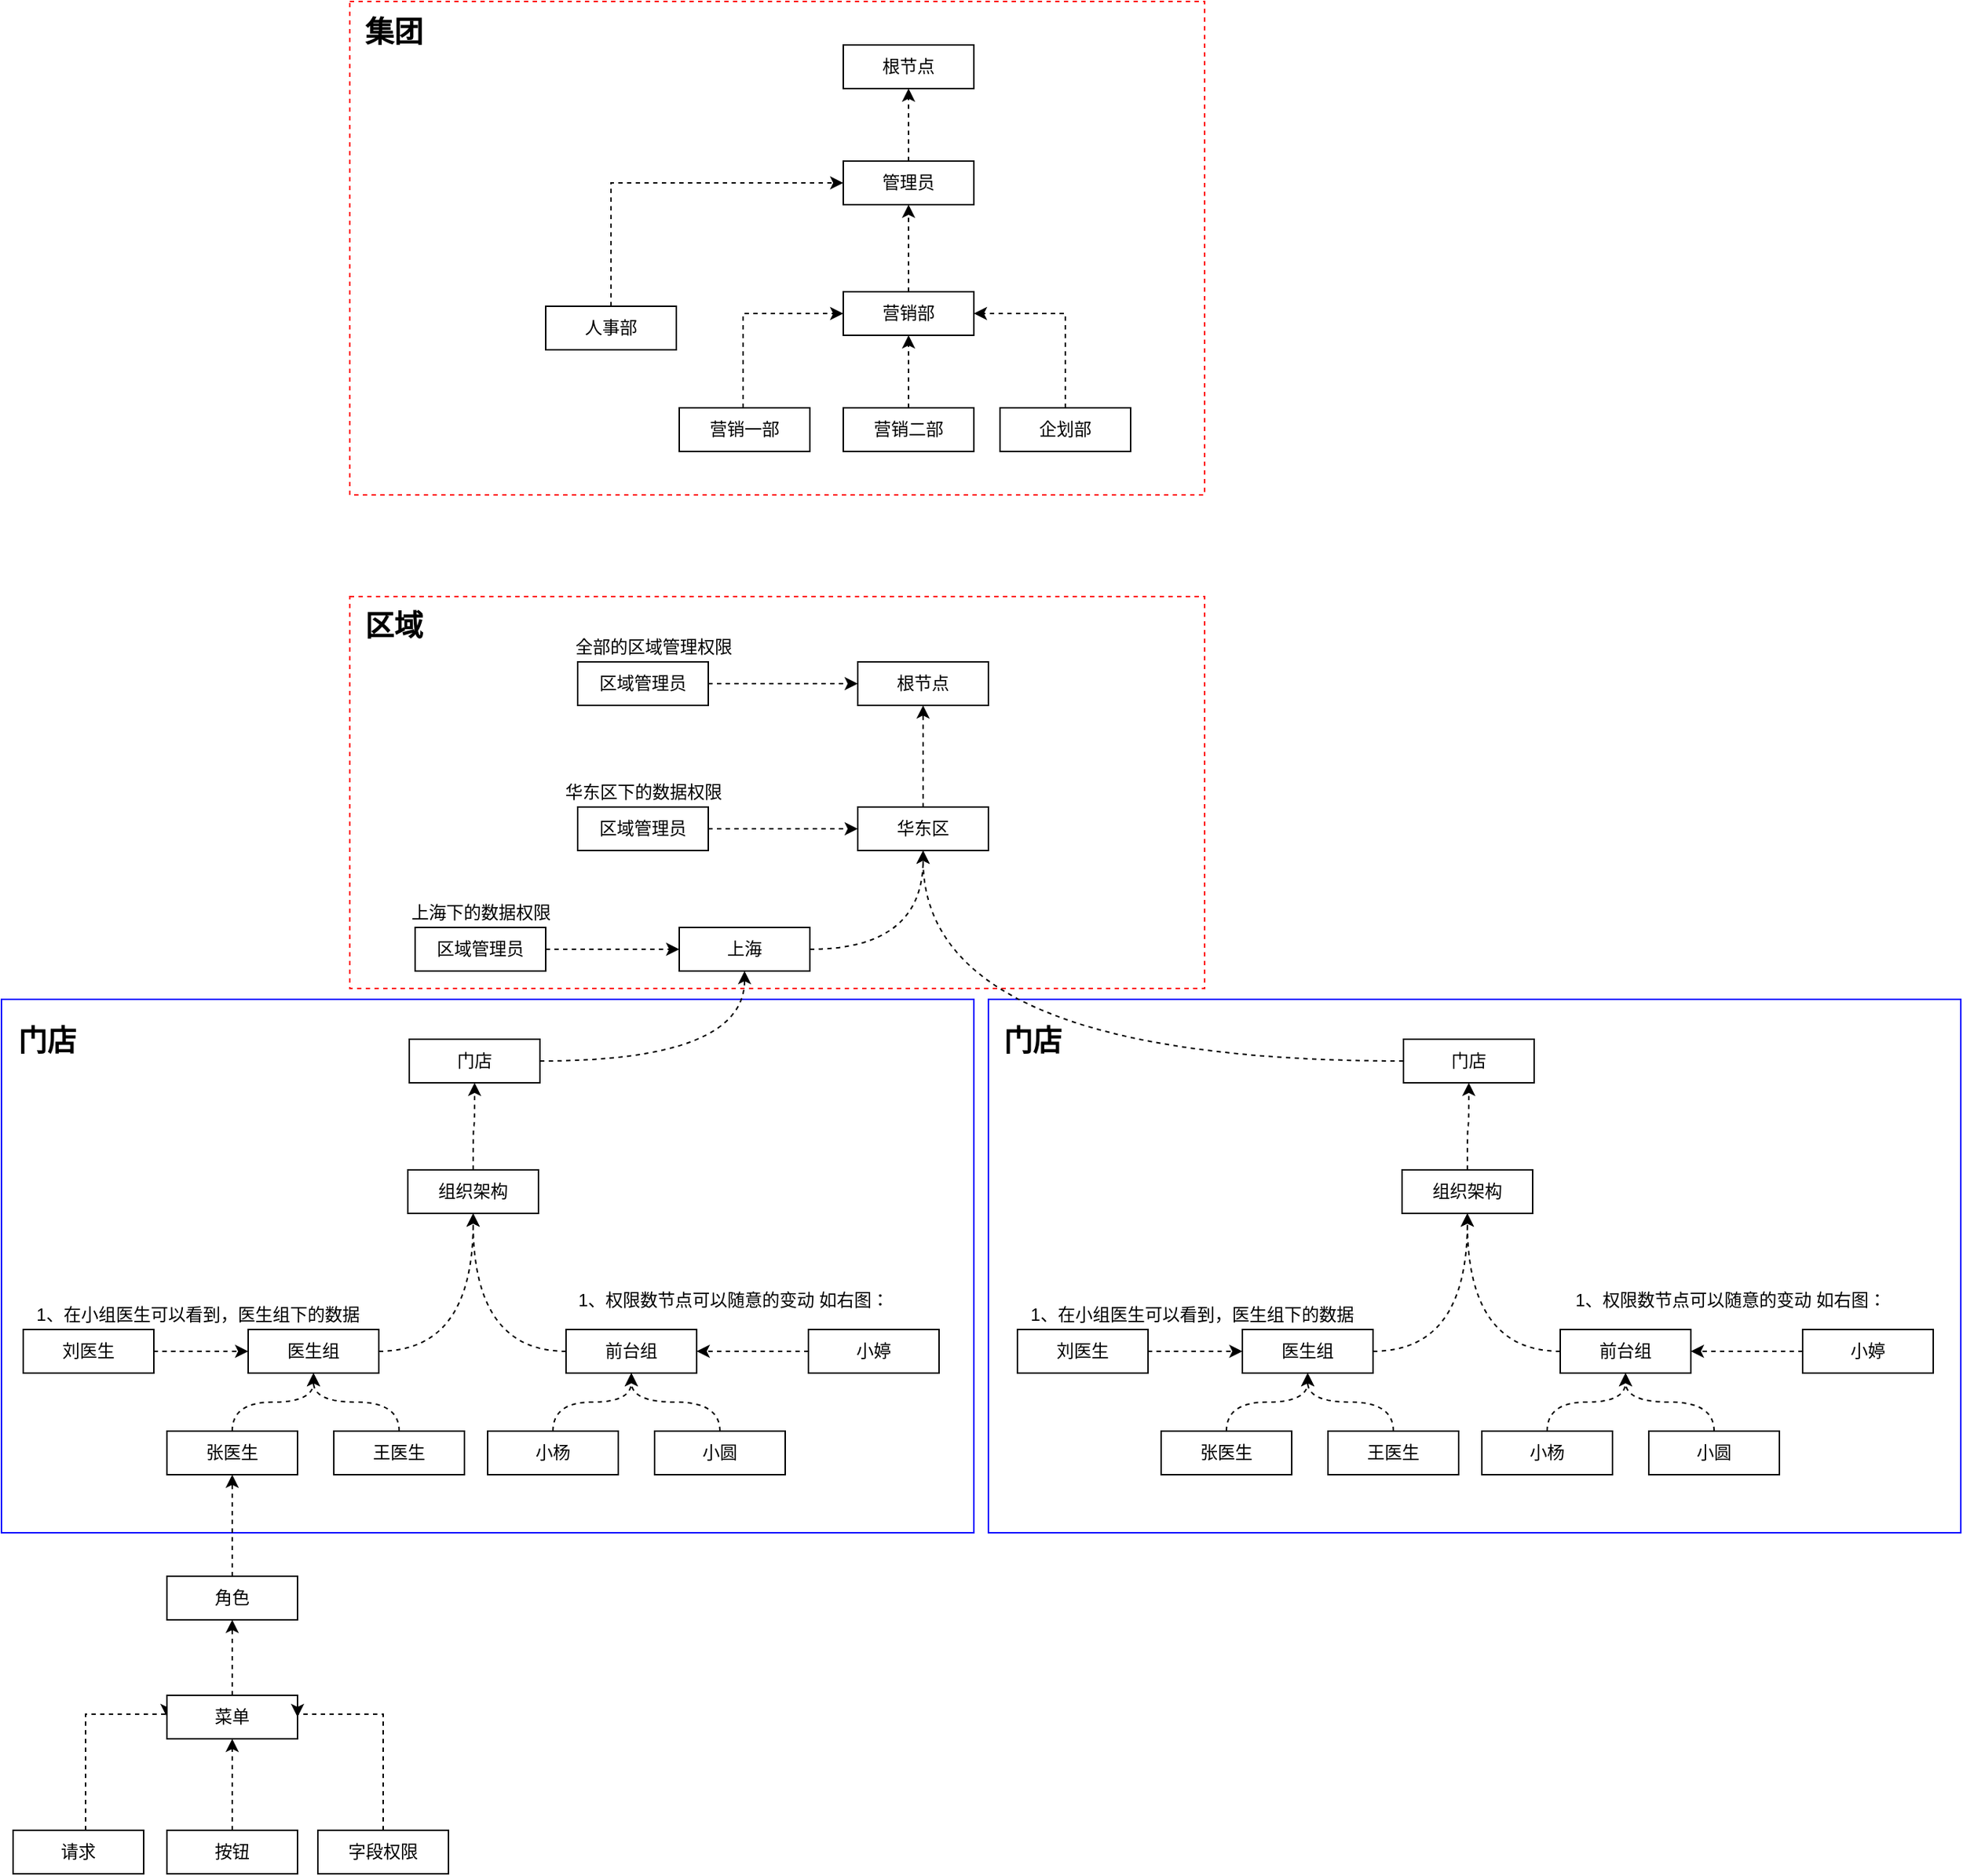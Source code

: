 <mxfile version="14.7.3" type="github">
  <diagram id="DutGnjLJBerShhZG-TlV" name="第 1 页">
    <mxGraphModel dx="1954" dy="-1567" grid="1" gridSize="10" guides="1" tooltips="1" connect="1" arrows="1" fold="1" page="1" pageScale="1" pageWidth="827" pageHeight="1169" math="0" shadow="0">
      <root>
        <mxCell id="0" />
        <mxCell id="1" parent="0" />
        <mxCell id="UfZnHSmK57loNZaYlV-8-80" value="" style="rounded=0;whiteSpace=wrap;html=1;dashed=1;strokeColor=#FF0000;" vertex="1" parent="1">
          <mxGeometry x="-518" y="2430" width="589" height="340" as="geometry" />
        </mxCell>
        <mxCell id="UfZnHSmK57loNZaYlV-8-1" value="" style="rounded=0;whiteSpace=wrap;html=1;dashed=1;strokeColor=#FF0000;" vertex="1" parent="1">
          <mxGeometry x="-518" y="2840" width="589" height="270" as="geometry" />
        </mxCell>
        <mxCell id="UfZnHSmK57loNZaYlV-8-2" value="" style="rounded=0;whiteSpace=wrap;html=1;strokeColor=#0000FF;" vertex="1" parent="1">
          <mxGeometry x="-78" y="3117.5" width="670" height="367.5" as="geometry" />
        </mxCell>
        <mxCell id="UfZnHSmK57loNZaYlV-8-3" value="" style="rounded=0;whiteSpace=wrap;html=1;strokeColor=#0000FF;" vertex="1" parent="1">
          <mxGeometry x="-758" y="3117.5" width="670" height="367.5" as="geometry" />
        </mxCell>
        <mxCell id="UfZnHSmK57loNZaYlV-8-4" style="edgeStyle=orthogonalEdgeStyle;curved=1;rounded=0;orthogonalLoop=1;jettySize=auto;html=1;dashed=1;" edge="1" parent="1" source="UfZnHSmK57loNZaYlV-8-5" target="UfZnHSmK57loNZaYlV-8-25">
          <mxGeometry relative="1" as="geometry" />
        </mxCell>
        <mxCell id="UfZnHSmK57loNZaYlV-8-5" value="组织架构" style="rounded=0;whiteSpace=wrap;html=1;" vertex="1" parent="1">
          <mxGeometry x="-478" y="3235" width="90" height="30" as="geometry" />
        </mxCell>
        <mxCell id="UfZnHSmK57loNZaYlV-8-6" style="edgeStyle=orthogonalEdgeStyle;curved=1;rounded=0;orthogonalLoop=1;jettySize=auto;html=1;entryX=0.5;entryY=1;entryDx=0;entryDy=0;dashed=1;" edge="1" parent="1" source="UfZnHSmK57loNZaYlV-8-7" target="UfZnHSmK57loNZaYlV-8-5">
          <mxGeometry relative="1" as="geometry" />
        </mxCell>
        <mxCell id="UfZnHSmK57loNZaYlV-8-7" value="医生组" style="rounded=0;whiteSpace=wrap;html=1;" vertex="1" parent="1">
          <mxGeometry x="-588" y="3345" width="90" height="30" as="geometry" />
        </mxCell>
        <mxCell id="UfZnHSmK57loNZaYlV-8-8" style="edgeStyle=orthogonalEdgeStyle;curved=1;rounded=0;orthogonalLoop=1;jettySize=auto;html=1;dashed=1;" edge="1" parent="1" source="UfZnHSmK57loNZaYlV-8-9" target="UfZnHSmK57loNZaYlV-8-5">
          <mxGeometry relative="1" as="geometry" />
        </mxCell>
        <mxCell id="UfZnHSmK57loNZaYlV-8-9" value="前台组" style="rounded=0;whiteSpace=wrap;html=1;" vertex="1" parent="1">
          <mxGeometry x="-369" y="3345" width="90" height="30" as="geometry" />
        </mxCell>
        <mxCell id="UfZnHSmK57loNZaYlV-8-10" style="edgeStyle=orthogonalEdgeStyle;rounded=0;orthogonalLoop=1;jettySize=auto;html=1;curved=1;dashed=1;" edge="1" parent="1" source="UfZnHSmK57loNZaYlV-8-11" target="UfZnHSmK57loNZaYlV-8-7">
          <mxGeometry relative="1" as="geometry" />
        </mxCell>
        <mxCell id="UfZnHSmK57loNZaYlV-8-11" value="王医生" style="rounded=0;whiteSpace=wrap;html=1;" vertex="1" parent="1">
          <mxGeometry x="-529" y="3415" width="90" height="30" as="geometry" />
        </mxCell>
        <mxCell id="UfZnHSmK57loNZaYlV-8-12" style="edgeStyle=orthogonalEdgeStyle;rounded=0;orthogonalLoop=1;jettySize=auto;html=1;entryX=0.5;entryY=1;entryDx=0;entryDy=0;curved=1;dashed=1;" edge="1" parent="1" source="UfZnHSmK57loNZaYlV-8-13" target="UfZnHSmK57loNZaYlV-8-7">
          <mxGeometry relative="1" as="geometry" />
        </mxCell>
        <mxCell id="UfZnHSmK57loNZaYlV-8-13" value="张医生" style="rounded=0;whiteSpace=wrap;html=1;" vertex="1" parent="1">
          <mxGeometry x="-644" y="3415" width="90" height="30" as="geometry" />
        </mxCell>
        <mxCell id="UfZnHSmK57loNZaYlV-8-14" style="edgeStyle=orthogonalEdgeStyle;curved=1;rounded=0;orthogonalLoop=1;jettySize=auto;html=1;dashed=1;" edge="1" parent="1" source="UfZnHSmK57loNZaYlV-8-15" target="UfZnHSmK57loNZaYlV-8-9">
          <mxGeometry relative="1" as="geometry" />
        </mxCell>
        <mxCell id="UfZnHSmK57loNZaYlV-8-15" value="小杨" style="rounded=0;whiteSpace=wrap;html=1;" vertex="1" parent="1">
          <mxGeometry x="-423" y="3415" width="90" height="30" as="geometry" />
        </mxCell>
        <mxCell id="UfZnHSmK57loNZaYlV-8-16" style="edgeStyle=orthogonalEdgeStyle;curved=1;rounded=0;orthogonalLoop=1;jettySize=auto;html=1;dashed=1;" edge="1" parent="1" source="UfZnHSmK57loNZaYlV-8-17" target="UfZnHSmK57loNZaYlV-8-9">
          <mxGeometry relative="1" as="geometry" />
        </mxCell>
        <mxCell id="UfZnHSmK57loNZaYlV-8-17" value="小圆" style="rounded=0;whiteSpace=wrap;html=1;" vertex="1" parent="1">
          <mxGeometry x="-308" y="3415" width="90" height="30" as="geometry" />
        </mxCell>
        <mxCell id="UfZnHSmK57loNZaYlV-8-18" style="edgeStyle=orthogonalEdgeStyle;curved=1;rounded=0;orthogonalLoop=1;jettySize=auto;html=1;entryX=0;entryY=0.5;entryDx=0;entryDy=0;dashed=1;" edge="1" parent="1" source="UfZnHSmK57loNZaYlV-8-19" target="UfZnHSmK57loNZaYlV-8-7">
          <mxGeometry relative="1" as="geometry" />
        </mxCell>
        <mxCell id="UfZnHSmK57loNZaYlV-8-19" value="刘医生" style="rounded=0;whiteSpace=wrap;html=1;" vertex="1" parent="1">
          <mxGeometry x="-743" y="3345" width="90" height="30" as="geometry" />
        </mxCell>
        <mxCell id="UfZnHSmK57loNZaYlV-8-20" style="edgeStyle=orthogonalEdgeStyle;curved=1;rounded=0;orthogonalLoop=1;jettySize=auto;html=1;dashed=1;" edge="1" parent="1" source="UfZnHSmK57loNZaYlV-8-21" target="UfZnHSmK57loNZaYlV-8-9">
          <mxGeometry relative="1" as="geometry" />
        </mxCell>
        <mxCell id="UfZnHSmK57loNZaYlV-8-21" value="小婷" style="rounded=0;whiteSpace=wrap;html=1;" vertex="1" parent="1">
          <mxGeometry x="-202" y="3345" width="90" height="30" as="geometry" />
        </mxCell>
        <mxCell id="UfZnHSmK57loNZaYlV-8-22" value="1、在小组医生可以看到，医生组下的数据" style="text;html=1;align=center;verticalAlign=middle;resizable=0;points=[];autosize=1;strokeColor=none;" vertex="1" parent="1">
          <mxGeometry x="-743" y="3325" width="240" height="20" as="geometry" />
        </mxCell>
        <mxCell id="UfZnHSmK57loNZaYlV-8-23" value="1、权限数节点可以随意的变动 如右图：" style="text;html=1;align=center;verticalAlign=middle;resizable=0;points=[];autosize=1;strokeColor=none;" vertex="1" parent="1">
          <mxGeometry x="-369" y="3315" width="230" height="20" as="geometry" />
        </mxCell>
        <mxCell id="UfZnHSmK57loNZaYlV-8-24" style="edgeStyle=orthogonalEdgeStyle;curved=1;rounded=0;orthogonalLoop=1;jettySize=auto;html=1;dashed=1;" edge="1" parent="1" source="UfZnHSmK57loNZaYlV-8-25" target="UfZnHSmK57loNZaYlV-8-53">
          <mxGeometry relative="1" as="geometry" />
        </mxCell>
        <mxCell id="UfZnHSmK57loNZaYlV-8-25" value="门店" style="rounded=0;whiteSpace=wrap;html=1;" vertex="1" parent="1">
          <mxGeometry x="-477" y="3145" width="90" height="30" as="geometry" />
        </mxCell>
        <mxCell id="UfZnHSmK57loNZaYlV-8-26" style="edgeStyle=orthogonalEdgeStyle;curved=1;rounded=0;orthogonalLoop=1;jettySize=auto;html=1;dashed=1;" edge="1" parent="1" source="UfZnHSmK57loNZaYlV-8-27" target="UfZnHSmK57loNZaYlV-8-57">
          <mxGeometry relative="1" as="geometry" />
        </mxCell>
        <mxCell id="UfZnHSmK57loNZaYlV-8-27" value="华东区" style="rounded=0;whiteSpace=wrap;html=1;" vertex="1" parent="1">
          <mxGeometry x="-168" y="2985" width="90" height="30" as="geometry" />
        </mxCell>
        <mxCell id="UfZnHSmK57loNZaYlV-8-28" style="edgeStyle=orthogonalEdgeStyle;curved=1;rounded=0;orthogonalLoop=1;jettySize=auto;html=1;dashed=1;" edge="1" parent="1" source="UfZnHSmK57loNZaYlV-8-29" target="UfZnHSmK57loNZaYlV-8-49">
          <mxGeometry relative="1" as="geometry" />
        </mxCell>
        <mxCell id="UfZnHSmK57loNZaYlV-8-29" value="组织架构" style="rounded=0;whiteSpace=wrap;html=1;" vertex="1" parent="1">
          <mxGeometry x="207" y="3235" width="90" height="30" as="geometry" />
        </mxCell>
        <mxCell id="UfZnHSmK57loNZaYlV-8-30" style="edgeStyle=orthogonalEdgeStyle;curved=1;rounded=0;orthogonalLoop=1;jettySize=auto;html=1;entryX=0.5;entryY=1;entryDx=0;entryDy=0;dashed=1;" edge="1" parent="1" source="UfZnHSmK57loNZaYlV-8-31" target="UfZnHSmK57loNZaYlV-8-29">
          <mxGeometry relative="1" as="geometry" />
        </mxCell>
        <mxCell id="UfZnHSmK57loNZaYlV-8-31" value="医生组" style="rounded=0;whiteSpace=wrap;html=1;" vertex="1" parent="1">
          <mxGeometry x="97" y="3345" width="90" height="30" as="geometry" />
        </mxCell>
        <mxCell id="UfZnHSmK57loNZaYlV-8-32" style="edgeStyle=orthogonalEdgeStyle;curved=1;rounded=0;orthogonalLoop=1;jettySize=auto;html=1;dashed=1;" edge="1" parent="1" source="UfZnHSmK57loNZaYlV-8-33" target="UfZnHSmK57loNZaYlV-8-29">
          <mxGeometry relative="1" as="geometry" />
        </mxCell>
        <mxCell id="UfZnHSmK57loNZaYlV-8-33" value="前台组" style="rounded=0;whiteSpace=wrap;html=1;" vertex="1" parent="1">
          <mxGeometry x="316" y="3345" width="90" height="30" as="geometry" />
        </mxCell>
        <mxCell id="UfZnHSmK57loNZaYlV-8-34" style="edgeStyle=orthogonalEdgeStyle;rounded=0;orthogonalLoop=1;jettySize=auto;html=1;curved=1;dashed=1;" edge="1" parent="1" source="UfZnHSmK57loNZaYlV-8-35" target="UfZnHSmK57loNZaYlV-8-31">
          <mxGeometry relative="1" as="geometry" />
        </mxCell>
        <mxCell id="UfZnHSmK57loNZaYlV-8-35" value="王医生" style="rounded=0;whiteSpace=wrap;html=1;" vertex="1" parent="1">
          <mxGeometry x="156" y="3415" width="90" height="30" as="geometry" />
        </mxCell>
        <mxCell id="UfZnHSmK57loNZaYlV-8-36" style="edgeStyle=orthogonalEdgeStyle;rounded=0;orthogonalLoop=1;jettySize=auto;html=1;entryX=0.5;entryY=1;entryDx=0;entryDy=0;curved=1;dashed=1;" edge="1" parent="1" source="UfZnHSmK57loNZaYlV-8-37" target="UfZnHSmK57loNZaYlV-8-31">
          <mxGeometry relative="1" as="geometry" />
        </mxCell>
        <mxCell id="UfZnHSmK57loNZaYlV-8-37" value="张医生" style="rounded=0;whiteSpace=wrap;html=1;" vertex="1" parent="1">
          <mxGeometry x="41" y="3415" width="90" height="30" as="geometry" />
        </mxCell>
        <mxCell id="UfZnHSmK57loNZaYlV-8-38" style="edgeStyle=orthogonalEdgeStyle;curved=1;rounded=0;orthogonalLoop=1;jettySize=auto;html=1;dashed=1;" edge="1" parent="1" source="UfZnHSmK57loNZaYlV-8-39" target="UfZnHSmK57loNZaYlV-8-33">
          <mxGeometry relative="1" as="geometry" />
        </mxCell>
        <mxCell id="UfZnHSmK57loNZaYlV-8-39" value="小杨" style="rounded=0;whiteSpace=wrap;html=1;" vertex="1" parent="1">
          <mxGeometry x="262" y="3415" width="90" height="30" as="geometry" />
        </mxCell>
        <mxCell id="UfZnHSmK57loNZaYlV-8-40" style="edgeStyle=orthogonalEdgeStyle;curved=1;rounded=0;orthogonalLoop=1;jettySize=auto;html=1;dashed=1;" edge="1" parent="1" source="UfZnHSmK57loNZaYlV-8-41" target="UfZnHSmK57loNZaYlV-8-33">
          <mxGeometry relative="1" as="geometry" />
        </mxCell>
        <mxCell id="UfZnHSmK57loNZaYlV-8-41" value="小圆" style="rounded=0;whiteSpace=wrap;html=1;" vertex="1" parent="1">
          <mxGeometry x="377" y="3415" width="90" height="30" as="geometry" />
        </mxCell>
        <mxCell id="UfZnHSmK57loNZaYlV-8-42" style="edgeStyle=orthogonalEdgeStyle;curved=1;rounded=0;orthogonalLoop=1;jettySize=auto;html=1;entryX=0;entryY=0.5;entryDx=0;entryDy=0;dashed=1;" edge="1" parent="1" source="UfZnHSmK57loNZaYlV-8-43" target="UfZnHSmK57loNZaYlV-8-31">
          <mxGeometry relative="1" as="geometry" />
        </mxCell>
        <mxCell id="UfZnHSmK57loNZaYlV-8-43" value="刘医生" style="rounded=0;whiteSpace=wrap;html=1;" vertex="1" parent="1">
          <mxGeometry x="-58" y="3345" width="90" height="30" as="geometry" />
        </mxCell>
        <mxCell id="UfZnHSmK57loNZaYlV-8-44" style="edgeStyle=orthogonalEdgeStyle;curved=1;rounded=0;orthogonalLoop=1;jettySize=auto;html=1;dashed=1;" edge="1" parent="1" source="UfZnHSmK57loNZaYlV-8-45" target="UfZnHSmK57loNZaYlV-8-33">
          <mxGeometry relative="1" as="geometry" />
        </mxCell>
        <mxCell id="UfZnHSmK57loNZaYlV-8-45" value="小婷" style="rounded=0;whiteSpace=wrap;html=1;" vertex="1" parent="1">
          <mxGeometry x="483" y="3345" width="90" height="30" as="geometry" />
        </mxCell>
        <mxCell id="UfZnHSmK57loNZaYlV-8-46" value="1、在小组医生可以看到，医生组下的数据" style="text;html=1;align=center;verticalAlign=middle;resizable=0;points=[];autosize=1;strokeColor=none;" vertex="1" parent="1">
          <mxGeometry x="-58" y="3325" width="240" height="20" as="geometry" />
        </mxCell>
        <mxCell id="UfZnHSmK57loNZaYlV-8-47" value="1、权限数节点可以随意的变动 如右图：" style="text;html=1;align=center;verticalAlign=middle;resizable=0;points=[];autosize=1;strokeColor=none;" vertex="1" parent="1">
          <mxGeometry x="318" y="3315" width="230" height="20" as="geometry" />
        </mxCell>
        <mxCell id="UfZnHSmK57loNZaYlV-8-48" style="edgeStyle=orthogonalEdgeStyle;curved=1;rounded=0;orthogonalLoop=1;jettySize=auto;html=1;dashed=1;" edge="1" parent="1" source="UfZnHSmK57loNZaYlV-8-49" target="UfZnHSmK57loNZaYlV-8-27">
          <mxGeometry relative="1" as="geometry" />
        </mxCell>
        <mxCell id="UfZnHSmK57loNZaYlV-8-49" value="门店" style="rounded=0;whiteSpace=wrap;html=1;" vertex="1" parent="1">
          <mxGeometry x="208" y="3145" width="90" height="30" as="geometry" />
        </mxCell>
        <mxCell id="UfZnHSmK57loNZaYlV-8-50" style="edgeStyle=orthogonalEdgeStyle;curved=1;rounded=0;orthogonalLoop=1;jettySize=auto;html=1;dashed=1;" edge="1" parent="1" source="UfZnHSmK57loNZaYlV-8-51" target="UfZnHSmK57loNZaYlV-8-27">
          <mxGeometry relative="1" as="geometry" />
        </mxCell>
        <mxCell id="UfZnHSmK57loNZaYlV-8-51" value="区域管理员" style="rounded=0;whiteSpace=wrap;html=1;" vertex="1" parent="1">
          <mxGeometry x="-361" y="2985" width="90" height="30" as="geometry" />
        </mxCell>
        <mxCell id="UfZnHSmK57loNZaYlV-8-52" style="edgeStyle=orthogonalEdgeStyle;curved=1;rounded=0;orthogonalLoop=1;jettySize=auto;html=1;entryX=0.5;entryY=1;entryDx=0;entryDy=0;dashed=1;" edge="1" parent="1" source="UfZnHSmK57loNZaYlV-8-53" target="UfZnHSmK57loNZaYlV-8-27">
          <mxGeometry relative="1" as="geometry" />
        </mxCell>
        <mxCell id="UfZnHSmK57loNZaYlV-8-53" value="上海" style="rounded=0;whiteSpace=wrap;html=1;" vertex="1" parent="1">
          <mxGeometry x="-291" y="3068" width="90" height="30" as="geometry" />
        </mxCell>
        <mxCell id="UfZnHSmK57loNZaYlV-8-54" style="edgeStyle=orthogonalEdgeStyle;curved=1;rounded=0;orthogonalLoop=1;jettySize=auto;html=1;dashed=1;" edge="1" parent="1" source="UfZnHSmK57loNZaYlV-8-55" target="UfZnHSmK57loNZaYlV-8-53">
          <mxGeometry relative="1" as="geometry" />
        </mxCell>
        <mxCell id="UfZnHSmK57loNZaYlV-8-55" value="区域管理员" style="rounded=0;whiteSpace=wrap;html=1;" vertex="1" parent="1">
          <mxGeometry x="-473" y="3068" width="90" height="30" as="geometry" />
        </mxCell>
        <mxCell id="UfZnHSmK57loNZaYlV-8-56" value="上海下的数据权限" style="text;html=1;align=center;verticalAlign=middle;resizable=0;points=[];autosize=1;strokeColor=none;" vertex="1" parent="1">
          <mxGeometry x="-483" y="3048" width="110" height="20" as="geometry" />
        </mxCell>
        <mxCell id="UfZnHSmK57loNZaYlV-8-57" value="根节点" style="rounded=0;whiteSpace=wrap;html=1;" vertex="1" parent="1">
          <mxGeometry x="-168" y="2885" width="90" height="30" as="geometry" />
        </mxCell>
        <mxCell id="UfZnHSmK57loNZaYlV-8-58" style="edgeStyle=orthogonalEdgeStyle;curved=1;rounded=0;orthogonalLoop=1;jettySize=auto;html=1;dashed=1;" edge="1" parent="1" source="UfZnHSmK57loNZaYlV-8-59" target="UfZnHSmK57loNZaYlV-8-57">
          <mxGeometry relative="1" as="geometry" />
        </mxCell>
        <mxCell id="UfZnHSmK57loNZaYlV-8-59" value="区域管理员" style="rounded=0;whiteSpace=wrap;html=1;" vertex="1" parent="1">
          <mxGeometry x="-361" y="2885" width="90" height="30" as="geometry" />
        </mxCell>
        <mxCell id="UfZnHSmK57loNZaYlV-8-60" value="华东区下的数据权限" style="text;html=1;align=center;verticalAlign=middle;resizable=0;points=[];autosize=1;strokeColor=none;" vertex="1" parent="1">
          <mxGeometry x="-376" y="2965" width="120" height="20" as="geometry" />
        </mxCell>
        <mxCell id="UfZnHSmK57loNZaYlV-8-61" value="全部的区域管理权限" style="text;html=1;align=center;verticalAlign=middle;resizable=0;points=[];autosize=1;strokeColor=none;" vertex="1" parent="1">
          <mxGeometry x="-369" y="2865" width="120" height="20" as="geometry" />
        </mxCell>
        <mxCell id="UfZnHSmK57loNZaYlV-8-62" value="&lt;span style=&quot;font-size: 20px&quot;&gt;&lt;b&gt;门店&lt;/b&gt;&lt;/span&gt;" style="text;html=1;align=center;verticalAlign=middle;resizable=0;points=[];autosize=1;strokeColor=none;" vertex="1" parent="1">
          <mxGeometry x="-757" y="3135" width="60" height="20" as="geometry" />
        </mxCell>
        <mxCell id="UfZnHSmK57loNZaYlV-8-63" value="&lt;span style=&quot;font-size: 20px&quot;&gt;&lt;b&gt;门店&lt;/b&gt;&lt;/span&gt;" style="text;html=1;align=center;verticalAlign=middle;resizable=0;points=[];autosize=1;strokeColor=none;" vertex="1" parent="1">
          <mxGeometry x="-78" y="3135" width="60" height="20" as="geometry" />
        </mxCell>
        <mxCell id="UfZnHSmK57loNZaYlV-8-64" value="&lt;span style=&quot;font-size: 20px&quot;&gt;&lt;b&gt;区域&lt;/b&gt;&lt;/span&gt;" style="text;html=1;align=center;verticalAlign=middle;resizable=0;points=[];autosize=1;strokeColor=none;" vertex="1" parent="1">
          <mxGeometry x="-518" y="2849" width="60" height="20" as="geometry" />
        </mxCell>
        <mxCell id="UfZnHSmK57loNZaYlV-8-65" style="edgeStyle=orthogonalEdgeStyle;rounded=0;orthogonalLoop=1;jettySize=auto;html=1;dashed=1;" edge="1" parent="1" source="UfZnHSmK57loNZaYlV-8-66" target="UfZnHSmK57loNZaYlV-8-13">
          <mxGeometry relative="1" as="geometry" />
        </mxCell>
        <mxCell id="UfZnHSmK57loNZaYlV-8-66" value="角色" style="rounded=0;whiteSpace=wrap;html=1;" vertex="1" parent="1">
          <mxGeometry x="-644" y="3515" width="90" height="30" as="geometry" />
        </mxCell>
        <mxCell id="UfZnHSmK57loNZaYlV-8-76" style="edgeStyle=orthogonalEdgeStyle;rounded=0;orthogonalLoop=1;jettySize=auto;html=1;entryX=0;entryY=0.5;entryDx=0;entryDy=0;dashed=1;" edge="1" parent="1" source="UfZnHSmK57loNZaYlV-8-68" target="UfZnHSmK57loNZaYlV-8-70">
          <mxGeometry relative="1" as="geometry">
            <Array as="points">
              <mxPoint x="-700" y="3610" />
            </Array>
          </mxGeometry>
        </mxCell>
        <mxCell id="UfZnHSmK57loNZaYlV-8-68" value="请求" style="rounded=0;whiteSpace=wrap;html=1;" vertex="1" parent="1">
          <mxGeometry x="-750" y="3690" width="90" height="30" as="geometry" />
        </mxCell>
        <mxCell id="UfZnHSmK57loNZaYlV-8-69" style="edgeStyle=orthogonalEdgeStyle;rounded=0;orthogonalLoop=1;jettySize=auto;html=1;entryX=0.5;entryY=1;entryDx=0;entryDy=0;dashed=1;" edge="1" parent="1" source="UfZnHSmK57loNZaYlV-8-70" target="UfZnHSmK57loNZaYlV-8-66">
          <mxGeometry relative="1" as="geometry" />
        </mxCell>
        <mxCell id="UfZnHSmK57loNZaYlV-8-70" value="菜单" style="rounded=0;whiteSpace=wrap;html=1;" vertex="1" parent="1">
          <mxGeometry x="-644" y="3597" width="90" height="30" as="geometry" />
        </mxCell>
        <mxCell id="UfZnHSmK57loNZaYlV-8-77" style="edgeStyle=orthogonalEdgeStyle;rounded=0;orthogonalLoop=1;jettySize=auto;html=1;entryX=1;entryY=0.5;entryDx=0;entryDy=0;dashed=1;" edge="1" parent="1" source="UfZnHSmK57loNZaYlV-8-72" target="UfZnHSmK57loNZaYlV-8-70">
          <mxGeometry relative="1" as="geometry">
            <Array as="points">
              <mxPoint x="-495" y="3610" />
            </Array>
          </mxGeometry>
        </mxCell>
        <mxCell id="UfZnHSmK57loNZaYlV-8-72" value="字段权限" style="rounded=0;whiteSpace=wrap;html=1;" vertex="1" parent="1">
          <mxGeometry x="-540" y="3690" width="90" height="30" as="geometry" />
        </mxCell>
        <mxCell id="UfZnHSmK57loNZaYlV-8-74" style="edgeStyle=orthogonalEdgeStyle;rounded=0;orthogonalLoop=1;jettySize=auto;html=1;dashed=1;" edge="1" parent="1" source="UfZnHSmK57loNZaYlV-8-73" target="UfZnHSmK57loNZaYlV-8-70">
          <mxGeometry relative="1" as="geometry" />
        </mxCell>
        <mxCell id="UfZnHSmK57loNZaYlV-8-73" value="按钮" style="rounded=0;whiteSpace=wrap;html=1;" vertex="1" parent="1">
          <mxGeometry x="-644" y="3690" width="90" height="30" as="geometry" />
        </mxCell>
        <mxCell id="UfZnHSmK57loNZaYlV-8-79" value="&lt;span style=&quot;font-size: 20px&quot;&gt;&lt;b&gt;集团&lt;/b&gt;&lt;/span&gt;" style="text;html=1;align=center;verticalAlign=middle;resizable=0;points=[];autosize=1;strokeColor=none;" vertex="1" parent="1">
          <mxGeometry x="-518" y="2440" width="60" height="20" as="geometry" />
        </mxCell>
        <mxCell id="UfZnHSmK57loNZaYlV-8-81" value="根节点" style="rounded=0;whiteSpace=wrap;html=1;" vertex="1" parent="1">
          <mxGeometry x="-178" y="2460" width="90" height="30" as="geometry" />
        </mxCell>
        <mxCell id="UfZnHSmK57loNZaYlV-8-95" style="edgeStyle=orthogonalEdgeStyle;rounded=0;orthogonalLoop=1;jettySize=auto;html=1;entryX=0;entryY=0.5;entryDx=0;entryDy=0;dashed=1;" edge="1" parent="1" source="UfZnHSmK57loNZaYlV-8-82" target="UfZnHSmK57loNZaYlV-8-83">
          <mxGeometry relative="1" as="geometry">
            <Array as="points">
              <mxPoint x="-247" y="2645" />
            </Array>
          </mxGeometry>
        </mxCell>
        <mxCell id="UfZnHSmK57loNZaYlV-8-82" value="营销一部" style="rounded=0;whiteSpace=wrap;html=1;" vertex="1" parent="1">
          <mxGeometry x="-291" y="2710" width="90" height="30" as="geometry" />
        </mxCell>
        <mxCell id="UfZnHSmK57loNZaYlV-8-98" style="edgeStyle=orthogonalEdgeStyle;rounded=0;orthogonalLoop=1;jettySize=auto;html=1;dashed=1;" edge="1" parent="1" source="UfZnHSmK57loNZaYlV-8-83" target="UfZnHSmK57loNZaYlV-8-88">
          <mxGeometry relative="1" as="geometry" />
        </mxCell>
        <mxCell id="UfZnHSmK57loNZaYlV-8-83" value="营销部" style="rounded=0;whiteSpace=wrap;html=1;" vertex="1" parent="1">
          <mxGeometry x="-178" y="2630" width="90" height="30" as="geometry" />
        </mxCell>
        <mxCell id="UfZnHSmK57loNZaYlV-8-96" style="edgeStyle=orthogonalEdgeStyle;rounded=0;orthogonalLoop=1;jettySize=auto;html=1;dashed=1;" edge="1" parent="1" source="UfZnHSmK57loNZaYlV-8-84" target="UfZnHSmK57loNZaYlV-8-83">
          <mxGeometry relative="1" as="geometry" />
        </mxCell>
        <mxCell id="UfZnHSmK57loNZaYlV-8-84" value="营销二部" style="rounded=0;whiteSpace=wrap;html=1;" vertex="1" parent="1">
          <mxGeometry x="-178" y="2710" width="90" height="30" as="geometry" />
        </mxCell>
        <mxCell id="UfZnHSmK57loNZaYlV-8-94" style="edgeStyle=orthogonalEdgeStyle;rounded=0;orthogonalLoop=1;jettySize=auto;html=1;entryX=1;entryY=0.5;entryDx=0;entryDy=0;dashed=1;" edge="1" parent="1" source="UfZnHSmK57loNZaYlV-8-85" target="UfZnHSmK57loNZaYlV-8-83">
          <mxGeometry relative="1" as="geometry">
            <Array as="points">
              <mxPoint x="-25" y="2645" />
            </Array>
          </mxGeometry>
        </mxCell>
        <mxCell id="UfZnHSmK57loNZaYlV-8-85" value="企划部" style="rounded=0;whiteSpace=wrap;html=1;" vertex="1" parent="1">
          <mxGeometry x="-70" y="2710" width="90" height="30" as="geometry" />
        </mxCell>
        <mxCell id="UfZnHSmK57loNZaYlV-8-99" value="" style="edgeStyle=orthogonalEdgeStyle;rounded=0;orthogonalLoop=1;jettySize=auto;html=1;dashed=1;" edge="1" parent="1" source="UfZnHSmK57loNZaYlV-8-88" target="UfZnHSmK57loNZaYlV-8-81">
          <mxGeometry relative="1" as="geometry" />
        </mxCell>
        <mxCell id="UfZnHSmK57loNZaYlV-8-88" value="管理员" style="rounded=0;whiteSpace=wrap;html=1;" vertex="1" parent="1">
          <mxGeometry x="-178" y="2540" width="90" height="30" as="geometry" />
        </mxCell>
        <mxCell id="UfZnHSmK57loNZaYlV-8-97" style="edgeStyle=orthogonalEdgeStyle;rounded=0;orthogonalLoop=1;jettySize=auto;html=1;entryX=0;entryY=0.5;entryDx=0;entryDy=0;dashed=1;" edge="1" parent="1" source="UfZnHSmK57loNZaYlV-8-90" target="UfZnHSmK57loNZaYlV-8-88">
          <mxGeometry relative="1" as="geometry">
            <Array as="points">
              <mxPoint x="-338" y="2555" />
            </Array>
          </mxGeometry>
        </mxCell>
        <mxCell id="UfZnHSmK57loNZaYlV-8-90" value="人事部" style="rounded=0;whiteSpace=wrap;html=1;" vertex="1" parent="1">
          <mxGeometry x="-383" y="2640" width="90" height="30" as="geometry" />
        </mxCell>
      </root>
    </mxGraphModel>
  </diagram>
</mxfile>

